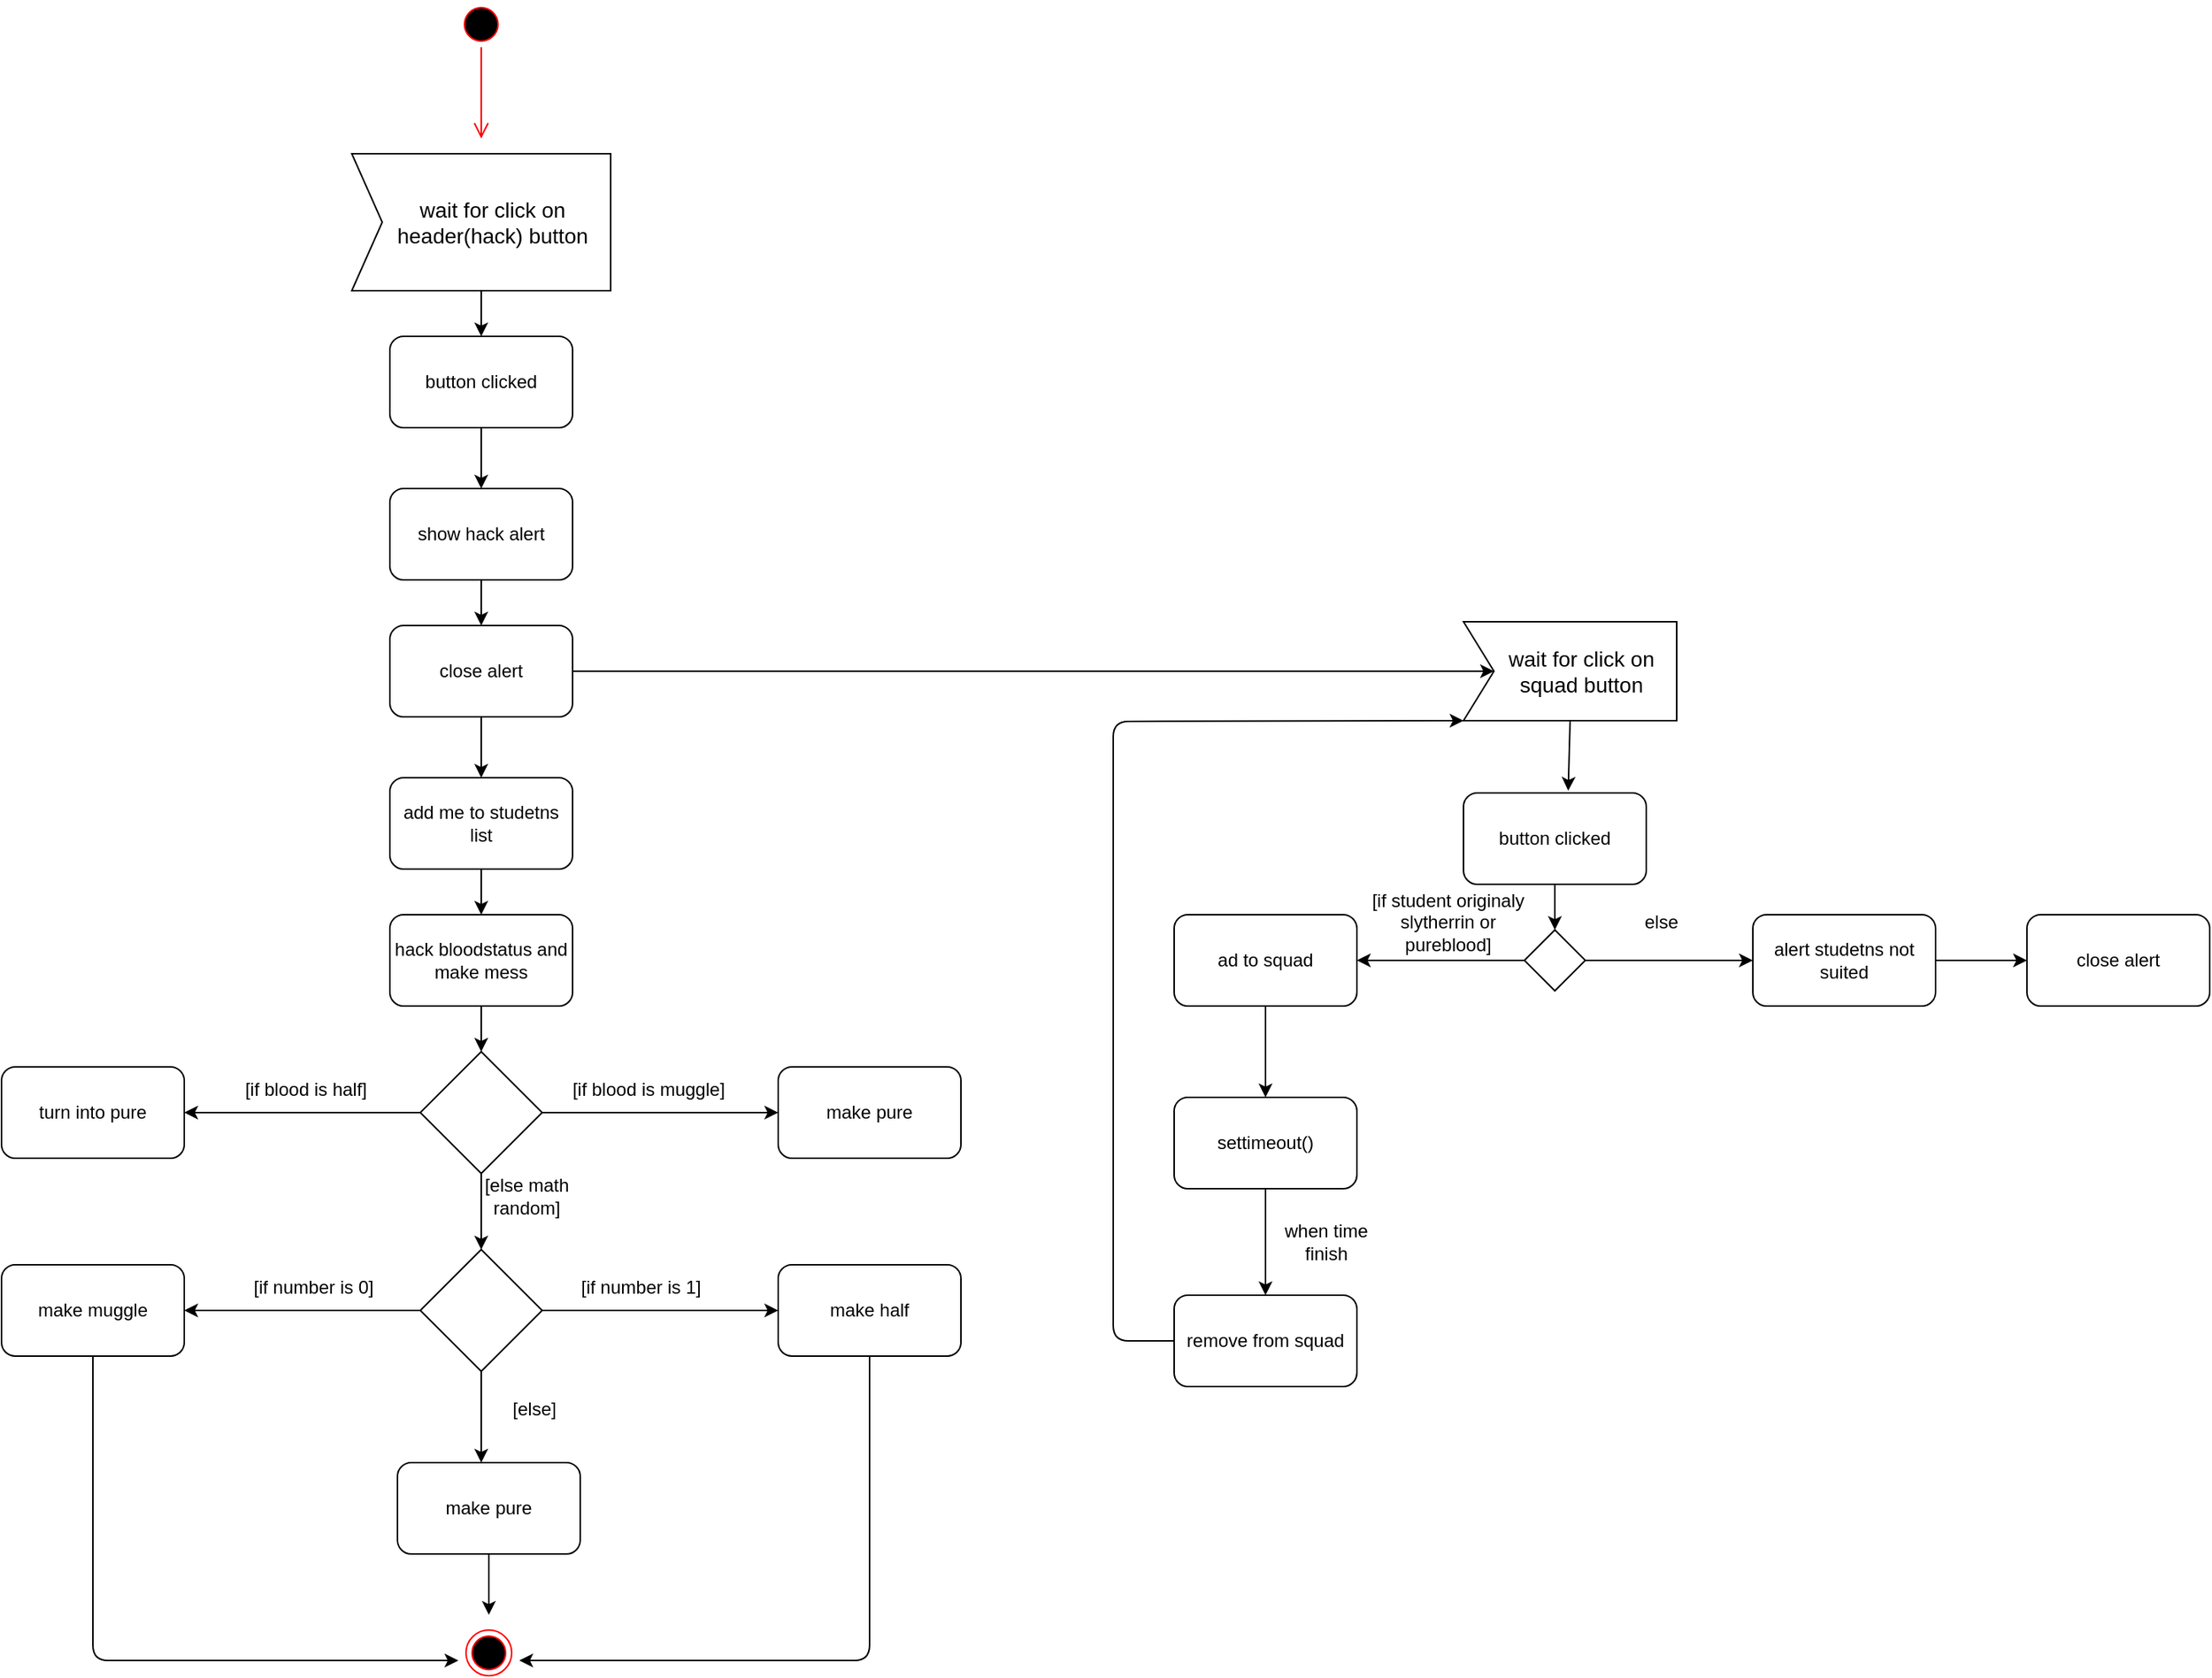 <mxfile>
    <diagram id="gBaHrhT3CS6S9v20D6ue" name="Page-1">
        <mxGraphModel dx="1640" dy="459" grid="1" gridSize="10" guides="1" tooltips="1" connect="1" arrows="1" fold="1" page="1" pageScale="1" pageWidth="827" pageHeight="1169" math="0" shadow="0">
            <root>
                <mxCell id="0"/>
                <mxCell id="1" parent="0"/>
                <mxCell id="2" value="" style="ellipse;html=1;shape=startState;fillColor=#000000;strokeColor=#ff0000;" vertex="1" parent="1">
                    <mxGeometry x="260" y="20" width="30" height="30" as="geometry"/>
                </mxCell>
                <mxCell id="3" value="" style="edgeStyle=orthogonalEdgeStyle;html=1;verticalAlign=bottom;endArrow=open;endSize=8;strokeColor=#ff0000;" edge="1" source="2" parent="1">
                    <mxGeometry relative="1" as="geometry">
                        <mxPoint x="275" y="110" as="targetPoint"/>
                    </mxGeometry>
                </mxCell>
                <mxCell id="7" value="wait for click on &lt;br&gt;header(hack) button" style="html=1;shape=mxgraph.infographic.ribbonSimple;notch1=20;notch2=0;align=center;verticalAlign=middle;fontSize=14;fontStyle=0;fillColor=#FFFFFF;flipH=0;spacingRight=0;spacingLeft=14;" vertex="1" parent="1">
                    <mxGeometry x="190" y="120" width="170" height="90" as="geometry"/>
                </mxCell>
                <mxCell id="8" value="" style="endArrow=classic;html=1;exitX=0;exitY=0;exitDx=85;exitDy=90;exitPerimeter=0;" edge="1" parent="1" source="7" target="9">
                    <mxGeometry width="50" height="50" relative="1" as="geometry">
                        <mxPoint x="270" y="270" as="sourcePoint"/>
                        <mxPoint x="275" y="270" as="targetPoint"/>
                    </mxGeometry>
                </mxCell>
                <mxCell id="9" value="button clicked" style="rounded=1;whiteSpace=wrap;html=1;" vertex="1" parent="1">
                    <mxGeometry x="215" y="240" width="120" height="60" as="geometry"/>
                </mxCell>
                <mxCell id="10" value="" style="endArrow=classic;html=1;exitX=0.5;exitY=1;exitDx=0;exitDy=0;" edge="1" parent="1" source="9" target="11">
                    <mxGeometry width="50" height="50" relative="1" as="geometry">
                        <mxPoint x="270" y="370" as="sourcePoint"/>
                        <mxPoint x="275" y="350" as="targetPoint"/>
                    </mxGeometry>
                </mxCell>
                <mxCell id="11" value="show hack alert" style="rounded=1;whiteSpace=wrap;html=1;" vertex="1" parent="1">
                    <mxGeometry x="215" y="340" width="120" height="60" as="geometry"/>
                </mxCell>
                <mxCell id="12" value="close alert&lt;br&gt;" style="rounded=1;whiteSpace=wrap;html=1;" vertex="1" parent="1">
                    <mxGeometry x="215" y="430" width="120" height="60" as="geometry"/>
                </mxCell>
                <mxCell id="14" value="" style="endArrow=classic;html=1;exitX=0.5;exitY=1;exitDx=0;exitDy=0;entryX=0.5;entryY=0;entryDx=0;entryDy=0;" edge="1" parent="1" source="11" target="12">
                    <mxGeometry width="50" height="50" relative="1" as="geometry">
                        <mxPoint x="270" y="370" as="sourcePoint"/>
                        <mxPoint x="320" y="320" as="targetPoint"/>
                    </mxGeometry>
                </mxCell>
                <mxCell id="15" value="" style="endArrow=classic;html=1;exitX=0.5;exitY=1;exitDx=0;exitDy=0;" edge="1" parent="1" source="12">
                    <mxGeometry width="50" height="50" relative="1" as="geometry">
                        <mxPoint x="270" y="360" as="sourcePoint"/>
                        <mxPoint x="275" y="530" as="targetPoint"/>
                    </mxGeometry>
                </mxCell>
                <mxCell id="16" value="add me to studetns list" style="rounded=1;whiteSpace=wrap;html=1;" vertex="1" parent="1">
                    <mxGeometry x="215" y="530" width="120" height="60" as="geometry"/>
                </mxCell>
                <mxCell id="17" value="" style="endArrow=classic;html=1;exitX=0.5;exitY=1;exitDx=0;exitDy=0;" edge="1" parent="1" source="16" target="18">
                    <mxGeometry width="50" height="50" relative="1" as="geometry">
                        <mxPoint x="270" y="530" as="sourcePoint"/>
                        <mxPoint x="275" y="640" as="targetPoint"/>
                    </mxGeometry>
                </mxCell>
                <mxCell id="18" value="hack bloodstatus and make mess" style="rounded=1;whiteSpace=wrap;html=1;" vertex="1" parent="1">
                    <mxGeometry x="215" y="620" width="120" height="60" as="geometry"/>
                </mxCell>
                <mxCell id="19" value="" style="endArrow=classic;html=1;exitX=0.5;exitY=1;exitDx=0;exitDy=0;" edge="1" parent="1" source="18" target="20">
                    <mxGeometry width="50" height="50" relative="1" as="geometry">
                        <mxPoint x="270" y="560" as="sourcePoint"/>
                        <mxPoint x="275" y="720" as="targetPoint"/>
                    </mxGeometry>
                </mxCell>
                <mxCell id="20" value="" style="rhombus;whiteSpace=wrap;html=1;" vertex="1" parent="1">
                    <mxGeometry x="235" y="710" width="80" height="80" as="geometry"/>
                </mxCell>
                <mxCell id="21" value="" style="endArrow=classic;html=1;exitX=0;exitY=0.5;exitDx=0;exitDy=0;" edge="1" parent="1" source="20" target="22">
                    <mxGeometry width="50" height="50" relative="1" as="geometry">
                        <mxPoint x="270" y="680" as="sourcePoint"/>
                        <mxPoint x="60" y="750" as="targetPoint"/>
                    </mxGeometry>
                </mxCell>
                <mxCell id="22" value="turn into pure" style="rounded=1;whiteSpace=wrap;html=1;" vertex="1" parent="1">
                    <mxGeometry x="-40" y="720" width="120" height="60" as="geometry"/>
                </mxCell>
                <mxCell id="23" value="[if blood is half]" style="text;html=1;strokeColor=none;fillColor=none;align=center;verticalAlign=middle;whiteSpace=wrap;rounded=0;" vertex="1" parent="1">
                    <mxGeometry x="110" y="720" width="100" height="30" as="geometry"/>
                </mxCell>
                <mxCell id="24" value="" style="endArrow=classic;html=1;exitX=1;exitY=0.5;exitDx=0;exitDy=0;" edge="1" parent="1" source="20">
                    <mxGeometry width="50" height="50" relative="1" as="geometry">
                        <mxPoint x="360" y="680" as="sourcePoint"/>
                        <mxPoint x="470" y="750" as="targetPoint"/>
                    </mxGeometry>
                </mxCell>
                <mxCell id="25" value="[if blood is muggle]" style="text;html=1;strokeColor=none;fillColor=none;align=center;verticalAlign=middle;whiteSpace=wrap;rounded=0;" vertex="1" parent="1">
                    <mxGeometry x="330" y="720" width="110" height="30" as="geometry"/>
                </mxCell>
                <mxCell id="26" value="make pure" style="rounded=1;whiteSpace=wrap;html=1;" vertex="1" parent="1">
                    <mxGeometry x="470" y="720" width="120" height="60" as="geometry"/>
                </mxCell>
                <mxCell id="27" value="" style="endArrow=classic;html=1;exitX=0.5;exitY=1;exitDx=0;exitDy=0;" edge="1" parent="1" source="20">
                    <mxGeometry width="50" height="50" relative="1" as="geometry">
                        <mxPoint x="240" y="770" as="sourcePoint"/>
                        <mxPoint x="275" y="840" as="targetPoint"/>
                    </mxGeometry>
                </mxCell>
                <mxCell id="28" value="" style="rhombus;whiteSpace=wrap;html=1;" vertex="1" parent="1">
                    <mxGeometry x="235" y="840" width="80" height="80" as="geometry"/>
                </mxCell>
                <mxCell id="29" value="" style="endArrow=classic;html=1;exitX=0;exitY=0.5;exitDx=0;exitDy=0;" edge="1" parent="1" source="28" target="30">
                    <mxGeometry width="50" height="50" relative="1" as="geometry">
                        <mxPoint x="280" y="850" as="sourcePoint"/>
                        <mxPoint x="80" y="880" as="targetPoint"/>
                    </mxGeometry>
                </mxCell>
                <mxCell id="30" value="make muggle" style="rounded=1;whiteSpace=wrap;html=1;" vertex="1" parent="1">
                    <mxGeometry x="-40" y="850" width="120" height="60" as="geometry"/>
                </mxCell>
                <mxCell id="31" value="" style="endArrow=classic;html=1;exitX=1;exitY=0.5;exitDx=0;exitDy=0;" edge="1" parent="1" source="28" target="32">
                    <mxGeometry width="50" height="50" relative="1" as="geometry">
                        <mxPoint x="250" y="850" as="sourcePoint"/>
                        <mxPoint x="460" y="880" as="targetPoint"/>
                    </mxGeometry>
                </mxCell>
                <mxCell id="32" value="make half" style="rounded=1;whiteSpace=wrap;html=1;" vertex="1" parent="1">
                    <mxGeometry x="470" y="850" width="120" height="60" as="geometry"/>
                </mxCell>
                <mxCell id="33" value="[if number is 0]" style="text;html=1;strokeColor=none;fillColor=none;align=center;verticalAlign=middle;whiteSpace=wrap;rounded=0;" vertex="1" parent="1">
                    <mxGeometry x="115" y="850" width="100" height="30" as="geometry"/>
                </mxCell>
                <mxCell id="34" value="[else math random]" style="text;html=1;strokeColor=none;fillColor=none;align=center;verticalAlign=middle;whiteSpace=wrap;rounded=0;" vertex="1" parent="1">
                    <mxGeometry x="275" y="790" width="60" height="30" as="geometry"/>
                </mxCell>
                <mxCell id="35" value="[if number is 1]" style="text;html=1;strokeColor=none;fillColor=none;align=center;verticalAlign=middle;whiteSpace=wrap;rounded=0;" vertex="1" parent="1">
                    <mxGeometry x="330" y="850" width="100" height="30" as="geometry"/>
                </mxCell>
                <mxCell id="36" value="" style="endArrow=classic;html=1;exitX=0.5;exitY=1;exitDx=0;exitDy=0;" edge="1" parent="1" source="28">
                    <mxGeometry width="50" height="50" relative="1" as="geometry">
                        <mxPoint x="420" y="860" as="sourcePoint"/>
                        <mxPoint x="275" y="980" as="targetPoint"/>
                    </mxGeometry>
                </mxCell>
                <mxCell id="37" value="make pure" style="rounded=1;whiteSpace=wrap;html=1;" vertex="1" parent="1">
                    <mxGeometry x="220" y="980" width="120" height="60" as="geometry"/>
                </mxCell>
                <mxCell id="38" value="[else]" style="text;html=1;strokeColor=none;fillColor=none;align=center;verticalAlign=middle;whiteSpace=wrap;rounded=0;" vertex="1" parent="1">
                    <mxGeometry x="280" y="930" width="60" height="30" as="geometry"/>
                </mxCell>
                <mxCell id="39" value="" style="endArrow=classic;html=1;exitX=0.5;exitY=1;exitDx=0;exitDy=0;" edge="1" parent="1" source="37">
                    <mxGeometry width="50" height="50" relative="1" as="geometry">
                        <mxPoint x="270" y="990" as="sourcePoint"/>
                        <mxPoint x="280" y="1080" as="targetPoint"/>
                    </mxGeometry>
                </mxCell>
                <mxCell id="40" value="" style="ellipse;html=1;shape=endState;fillColor=#000000;strokeColor=#ff0000;" vertex="1" parent="1">
                    <mxGeometry x="265" y="1090" width="30" height="30" as="geometry"/>
                </mxCell>
                <mxCell id="41" value="" style="endArrow=classic;html=1;exitX=0.5;exitY=1;exitDx=0;exitDy=0;" edge="1" parent="1" source="30">
                    <mxGeometry width="50" height="50" relative="1" as="geometry">
                        <mxPoint x="270" y="990" as="sourcePoint"/>
                        <mxPoint x="260" y="1110" as="targetPoint"/>
                        <Array as="points">
                            <mxPoint x="20" y="1110"/>
                        </Array>
                    </mxGeometry>
                </mxCell>
                <mxCell id="42" value="" style="endArrow=classic;html=1;exitX=0.5;exitY=1;exitDx=0;exitDy=0;" edge="1" parent="1" source="32">
                    <mxGeometry width="50" height="50" relative="1" as="geometry">
                        <mxPoint x="410" y="990" as="sourcePoint"/>
                        <mxPoint x="300" y="1110" as="targetPoint"/>
                        <Array as="points">
                            <mxPoint x="530" y="1110"/>
                        </Array>
                    </mxGeometry>
                </mxCell>
                <mxCell id="48" value="wait for click on &lt;br&gt;squad button" style="html=1;shape=mxgraph.infographic.ribbonSimple;notch1=20;notch2=0;align=center;verticalAlign=middle;fontSize=14;fontStyle=0;fillColor=#FFFFFF;flipH=0;spacingRight=0;spacingLeft=14;" vertex="1" parent="1">
                    <mxGeometry x="920" y="427.5" width="140" height="65" as="geometry"/>
                </mxCell>
                <mxCell id="49" value="" style="endArrow=classic;html=1;exitX=1;exitY=0.5;exitDx=0;exitDy=0;entryX=0;entryY=0;entryDx=20;entryDy=32.5;entryPerimeter=0;" edge="1" parent="1" source="12" target="48">
                    <mxGeometry width="50" height="50" relative="1" as="geometry">
                        <mxPoint x="490" y="370" as="sourcePoint"/>
                        <mxPoint x="540" y="320" as="targetPoint"/>
                    </mxGeometry>
                </mxCell>
                <mxCell id="50" value="" style="endArrow=classic;html=1;exitX=0;exitY=0;exitDx=70;exitDy=65;exitPerimeter=0;entryX=0.573;entryY=-0.025;entryDx=0;entryDy=0;entryPerimeter=0;" edge="1" parent="1" source="48" target="51">
                    <mxGeometry width="50" height="50" relative="1" as="geometry">
                        <mxPoint x="490" y="500" as="sourcePoint"/>
                        <mxPoint x="700" y="520" as="targetPoint"/>
                    </mxGeometry>
                </mxCell>
                <mxCell id="51" value="button clicked" style="rounded=1;whiteSpace=wrap;html=1;" vertex="1" parent="1">
                    <mxGeometry x="920" y="540" width="120" height="60" as="geometry"/>
                </mxCell>
                <mxCell id="53" value="" style="endArrow=classic;html=1;exitX=0.5;exitY=1;exitDx=0;exitDy=0;" edge="1" parent="1" source="51">
                    <mxGeometry width="50" height="50" relative="1" as="geometry">
                        <mxPoint x="470" y="570" as="sourcePoint"/>
                        <mxPoint x="980" y="630" as="targetPoint"/>
                    </mxGeometry>
                </mxCell>
                <mxCell id="54" value="" style="rhombus;whiteSpace=wrap;html=1;" vertex="1" parent="1">
                    <mxGeometry x="960" y="630" width="40" height="40" as="geometry"/>
                </mxCell>
                <mxCell id="55" value="" style="endArrow=classic;html=1;exitX=0;exitY=0.5;exitDx=0;exitDy=0;" edge="1" parent="1" source="54">
                    <mxGeometry width="50" height="50" relative="1" as="geometry">
                        <mxPoint x="470" y="570" as="sourcePoint"/>
                        <mxPoint x="850" y="650" as="targetPoint"/>
                    </mxGeometry>
                </mxCell>
                <mxCell id="57" value="[if student originaly slytherrin or pureblood]" style="text;html=1;strokeColor=none;fillColor=none;align=center;verticalAlign=middle;whiteSpace=wrap;rounded=0;" vertex="1" parent="1">
                    <mxGeometry x="850" y="610" width="120" height="30" as="geometry"/>
                </mxCell>
                <mxCell id="58" value="ad to squad" style="rounded=1;whiteSpace=wrap;html=1;" vertex="1" parent="1">
                    <mxGeometry x="730" y="620" width="120" height="60" as="geometry"/>
                </mxCell>
                <mxCell id="60" value="" style="endArrow=classic;html=1;exitX=1;exitY=0.5;exitDx=0;exitDy=0;" edge="1" parent="1" source="54">
                    <mxGeometry width="50" height="50" relative="1" as="geometry">
                        <mxPoint x="840" y="600" as="sourcePoint"/>
                        <mxPoint x="1110" y="650" as="targetPoint"/>
                    </mxGeometry>
                </mxCell>
                <mxCell id="61" value="else" style="text;html=1;strokeColor=none;fillColor=none;align=center;verticalAlign=middle;whiteSpace=wrap;rounded=0;" vertex="1" parent="1">
                    <mxGeometry x="990" y="610" width="120" height="30" as="geometry"/>
                </mxCell>
                <mxCell id="62" value="alert studetns not suited" style="rounded=1;whiteSpace=wrap;html=1;" vertex="1" parent="1">
                    <mxGeometry x="1110" y="620" width="120" height="60" as="geometry"/>
                </mxCell>
                <mxCell id="63" value="close alert" style="rounded=1;whiteSpace=wrap;html=1;" vertex="1" parent="1">
                    <mxGeometry x="1290" y="620" width="120" height="60" as="geometry"/>
                </mxCell>
                <mxCell id="64" value="" style="endArrow=classic;html=1;exitX=1;exitY=0.5;exitDx=0;exitDy=0;entryX=0;entryY=0.5;entryDx=0;entryDy=0;" edge="1" parent="1" source="62" target="63">
                    <mxGeometry width="50" height="50" relative="1" as="geometry">
                        <mxPoint x="1050" y="600" as="sourcePoint"/>
                        <mxPoint x="1100" y="550" as="targetPoint"/>
                    </mxGeometry>
                </mxCell>
                <mxCell id="65" value="" style="endArrow=classic;html=1;exitX=0.5;exitY=1;exitDx=0;exitDy=0;" edge="1" parent="1" source="58" target="66">
                    <mxGeometry width="50" height="50" relative="1" as="geometry">
                        <mxPoint x="940" y="750" as="sourcePoint"/>
                        <mxPoint x="790" y="730" as="targetPoint"/>
                    </mxGeometry>
                </mxCell>
                <mxCell id="66" value="settimeout()" style="rounded=1;whiteSpace=wrap;html=1;" vertex="1" parent="1">
                    <mxGeometry x="730" y="740" width="120" height="60" as="geometry"/>
                </mxCell>
                <mxCell id="67" value="" style="endArrow=classic;html=1;exitX=0.5;exitY=1;exitDx=0;exitDy=0;" edge="1" parent="1" source="66">
                    <mxGeometry width="50" height="50" relative="1" as="geometry">
                        <mxPoint x="940" y="850" as="sourcePoint"/>
                        <mxPoint x="790" y="870" as="targetPoint"/>
                    </mxGeometry>
                </mxCell>
                <mxCell id="69" value="when time finish" style="text;html=1;strokeColor=none;fillColor=none;align=center;verticalAlign=middle;whiteSpace=wrap;rounded=0;" vertex="1" parent="1">
                    <mxGeometry x="800" y="820" width="60" height="30" as="geometry"/>
                </mxCell>
                <mxCell id="70" value="remove from squad" style="rounded=1;whiteSpace=wrap;html=1;" vertex="1" parent="1">
                    <mxGeometry x="730" y="870" width="120" height="60" as="geometry"/>
                </mxCell>
                <mxCell id="71" value="" style="endArrow=classic;html=1;exitX=0;exitY=0.5;exitDx=0;exitDy=0;entryX=0;entryY=1;entryDx=0;entryDy=0;entryPerimeter=0;" edge="1" parent="1" source="70" target="48">
                    <mxGeometry width="50" height="50" relative="1" as="geometry">
                        <mxPoint x="940" y="790" as="sourcePoint"/>
                        <mxPoint x="990" y="740" as="targetPoint"/>
                        <Array as="points">
                            <mxPoint x="690" y="900"/>
                            <mxPoint x="690" y="493"/>
                        </Array>
                    </mxGeometry>
                </mxCell>
            </root>
        </mxGraphModel>
    </diagram>
</mxfile>